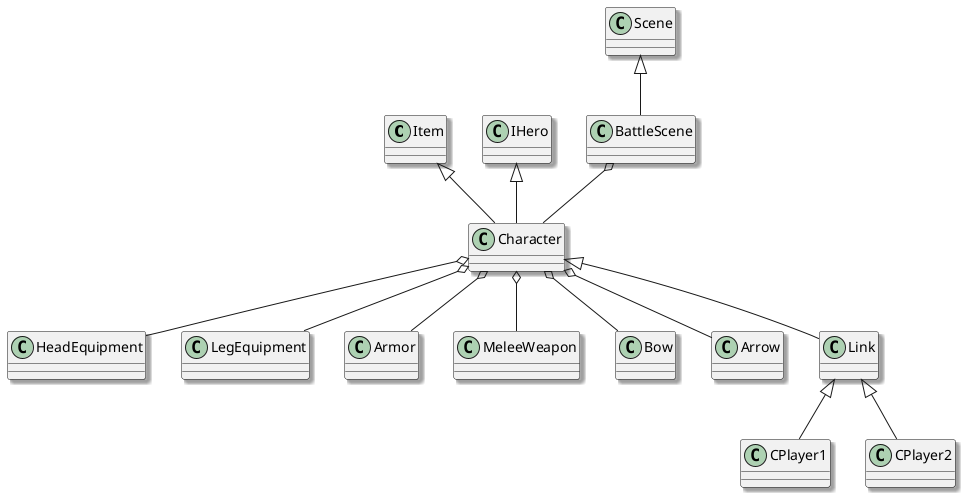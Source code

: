 @startuml

skinparam shadowing true


Item <|-- Character
IHero <|-- Character

Scene <|-- BattleScene
BattleScene o-- Character

Character o-- HeadEquipment
Character o-- LegEquipment
Character o-- Armor

Character o-- MeleeWeapon
Character o-- Bow
Character o-- Arrow

' Weapon <|-- MeleeWeapon
' Weapon <|-- RangedWeapon

' RangedWeapon <|-- Bow
' RangedWeapon <|-- Arrow

Character <|-- Link
Link <|-- CPlayer1
Link <|-- CPlayer2

@enduml
